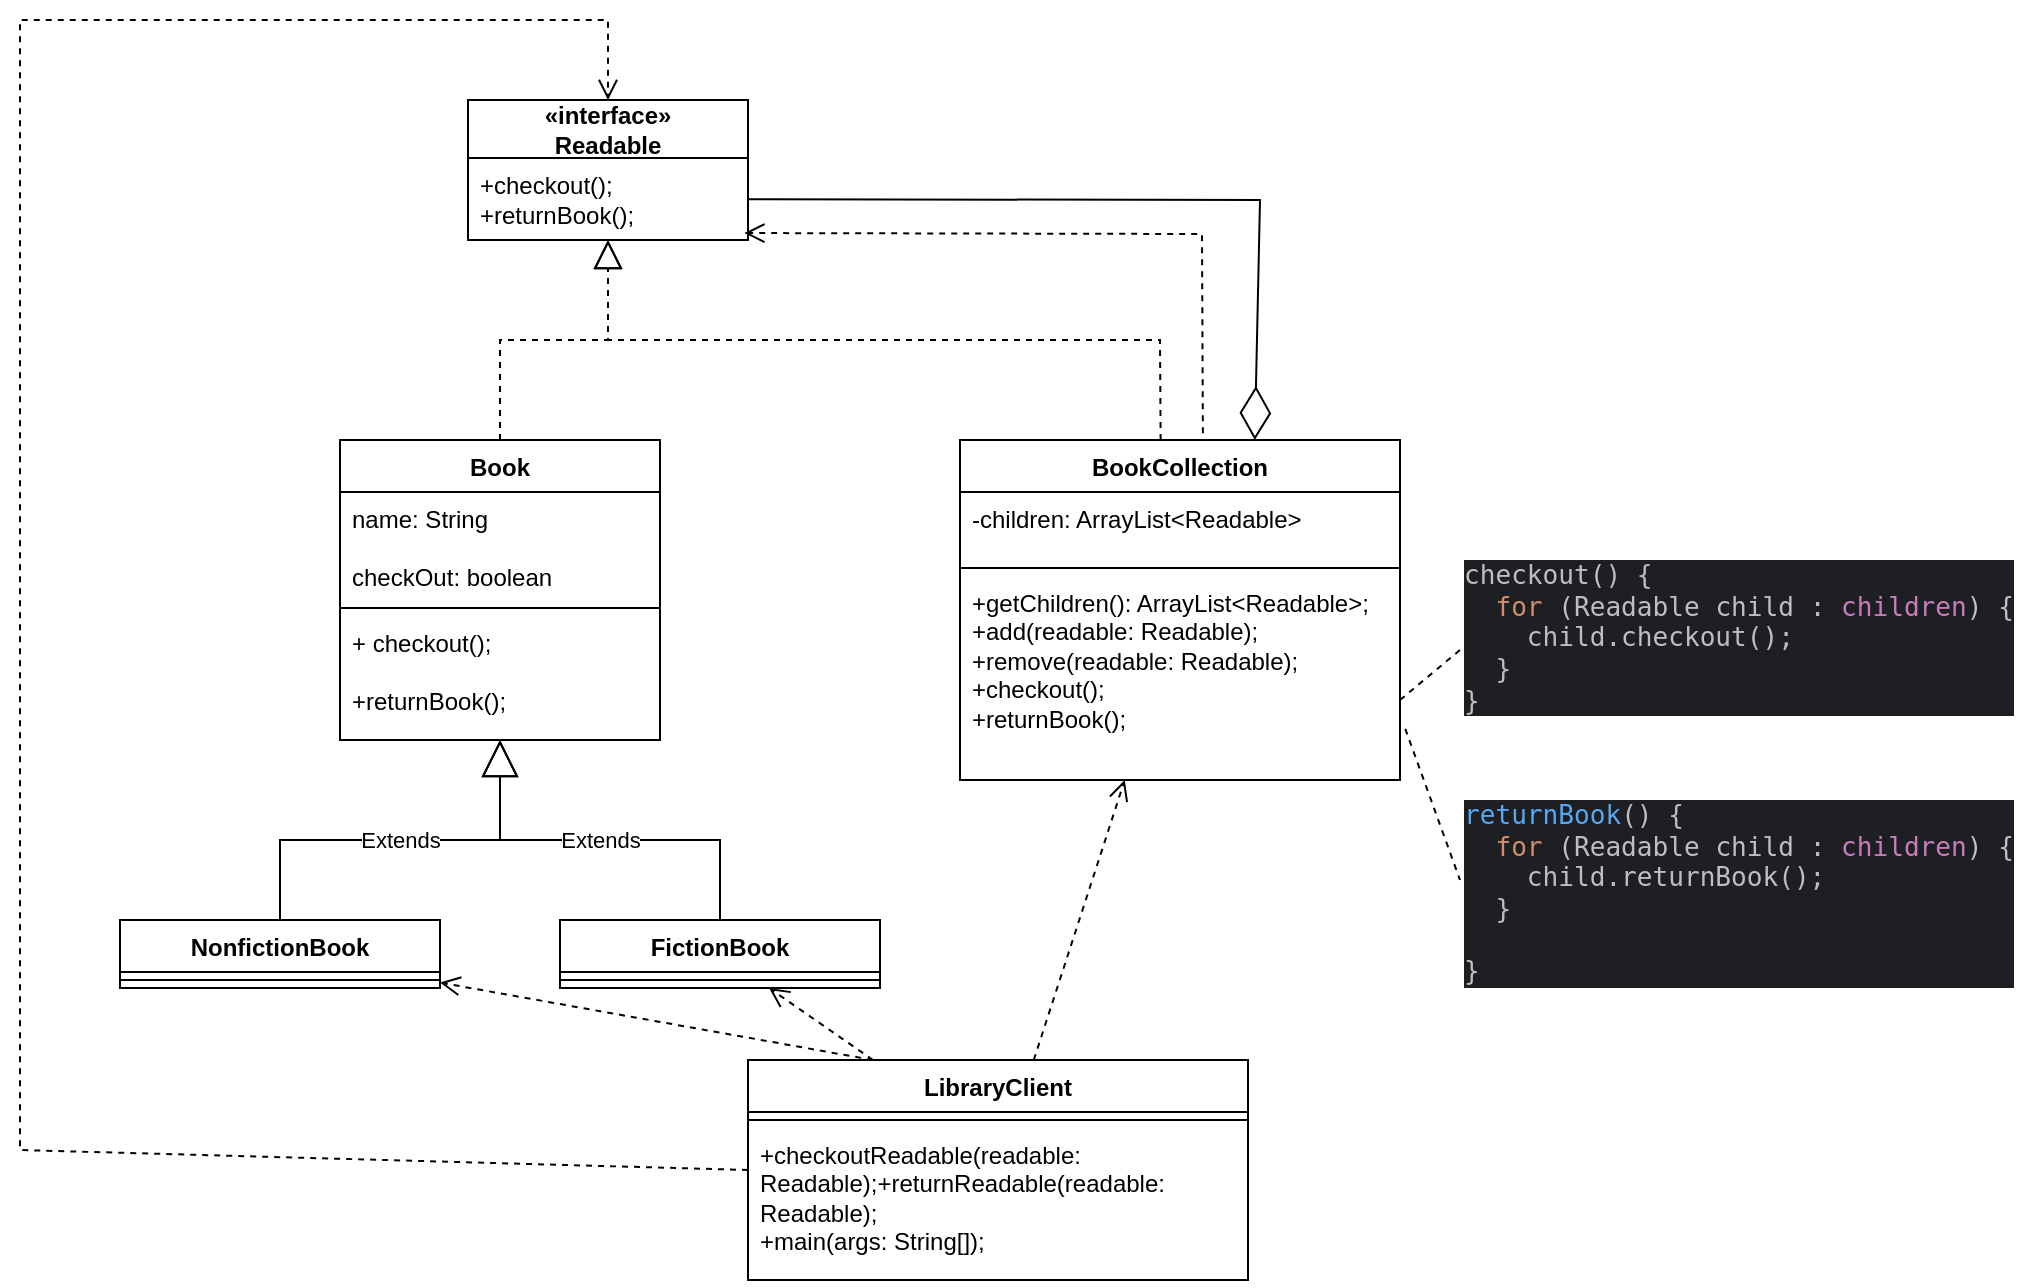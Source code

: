 <mxfile version="20.5.3" type="embed"><diagram id="C5RBs43oDa-KdzZeNtuy" name="Page-1"><mxGraphModel dx="560" dy="1488" grid="1" gridSize="10" guides="1" tooltips="1" connect="1" arrows="1" fold="1" page="1" pageScale="1" pageWidth="827" pageHeight="1169" math="0" shadow="0"><root><mxCell id="WIyWlLk6GJQsqaUBKTNV-0"/><mxCell id="WIyWlLk6GJQsqaUBKTNV-1" parent="WIyWlLk6GJQsqaUBKTNV-0"/><mxCell id="4gdQAfsDoQX2Zu8O-pw3-53" value="«interface»&lt;br&gt;Readable" style="swimlane;fontStyle=1;align=center;verticalAlign=middle;childLayout=stackLayout;horizontal=1;startSize=29;horizontalStack=0;resizeParent=1;resizeParentMax=0;resizeLast=0;collapsible=0;marginBottom=0;html=1;whiteSpace=wrap;" parent="WIyWlLk6GJQsqaUBKTNV-1" vertex="1"><mxGeometry x="274" y="40" width="140" height="70" as="geometry"/></mxCell><mxCell id="4gdQAfsDoQX2Zu8O-pw3-55" value="+checkout();&lt;br&gt;+returnBook();" style="text;html=1;strokeColor=none;fillColor=none;align=left;verticalAlign=middle;spacingLeft=4;spacingRight=4;overflow=hidden;rotatable=0;points=[[0,0.5],[1,0.5]];portConstraint=eastwest;whiteSpace=wrap;" parent="4gdQAfsDoQX2Zu8O-pw3-53" vertex="1"><mxGeometry y="29" width="140" height="41" as="geometry"/></mxCell><mxCell id="4gdQAfsDoQX2Zu8O-pw3-59" value="Book" style="swimlane;fontStyle=1;align=center;verticalAlign=top;childLayout=stackLayout;horizontal=1;startSize=26;horizontalStack=0;resizeParent=1;resizeParentMax=0;resizeLast=0;collapsible=1;marginBottom=0;whiteSpace=wrap;html=1;" parent="WIyWlLk6GJQsqaUBKTNV-1" vertex="1"><mxGeometry x="210" y="210" width="160" height="150" as="geometry"/></mxCell><mxCell id="4gdQAfsDoQX2Zu8O-pw3-60" value="name: String&lt;div&gt;&lt;br&gt;&lt;/div&gt;checkOut: boolean" style="text;strokeColor=none;fillColor=none;align=left;verticalAlign=top;spacingLeft=4;spacingRight=4;overflow=hidden;rotatable=0;points=[[0,0.5],[1,0.5]];portConstraint=eastwest;whiteSpace=wrap;html=1;" parent="4gdQAfsDoQX2Zu8O-pw3-59" vertex="1"><mxGeometry y="26" width="160" height="54" as="geometry"/></mxCell><mxCell id="4gdQAfsDoQX2Zu8O-pw3-61" value="" style="line;strokeWidth=1;fillColor=none;align=left;verticalAlign=middle;spacingTop=-1;spacingLeft=3;spacingRight=3;rotatable=0;labelPosition=right;points=[];portConstraint=eastwest;strokeColor=inherit;" parent="4gdQAfsDoQX2Zu8O-pw3-59" vertex="1"><mxGeometry y="80" width="160" height="8" as="geometry"/></mxCell><mxCell id="4gdQAfsDoQX2Zu8O-pw3-62" value="+ checkout();&lt;div&gt;&lt;br&gt;&lt;/div&gt;+returnBook();" style="text;strokeColor=none;fillColor=none;align=left;verticalAlign=top;spacingLeft=4;spacingRight=4;overflow=hidden;rotatable=0;points=[[0,0.5],[1,0.5]];portConstraint=eastwest;whiteSpace=wrap;html=1;" parent="4gdQAfsDoQX2Zu8O-pw3-59" vertex="1"><mxGeometry y="88" width="160" height="62" as="geometry"/></mxCell><mxCell id="4gdQAfsDoQX2Zu8O-pw3-83" value="" style="endArrow=block;dashed=1;endFill=0;endSize=12;html=1;rounded=0;entryX=0.5;entryY=1;entryDx=0;entryDy=0;exitX=0.5;exitY=0;exitDx=0;exitDy=0;" parent="WIyWlLk6GJQsqaUBKTNV-1" source="4gdQAfsDoQX2Zu8O-pw3-59" target="4gdQAfsDoQX2Zu8O-pw3-53" edge="1"><mxGeometry width="160" relative="1" as="geometry"><mxPoint x="310" y="210" as="sourcePoint"/><mxPoint x="470" y="210" as="targetPoint"/><Array as="points"><mxPoint x="290" y="160"/><mxPoint x="344" y="160"/></Array></mxGeometry></mxCell><mxCell id="4gdQAfsDoQX2Zu8O-pw3-84" value="NonfictionBook" style="swimlane;fontStyle=1;align=center;verticalAlign=top;childLayout=stackLayout;horizontal=1;startSize=26;horizontalStack=0;resizeParent=1;resizeParentMax=0;resizeLast=0;collapsible=1;marginBottom=0;whiteSpace=wrap;html=1;" parent="WIyWlLk6GJQsqaUBKTNV-1" vertex="1"><mxGeometry x="100" y="450" width="160" height="34" as="geometry"/></mxCell><mxCell id="4gdQAfsDoQX2Zu8O-pw3-86" value="" style="line;strokeWidth=1;fillColor=none;align=left;verticalAlign=middle;spacingTop=-1;spacingLeft=3;spacingRight=3;rotatable=0;labelPosition=right;points=[];portConstraint=eastwest;strokeColor=inherit;" parent="4gdQAfsDoQX2Zu8O-pw3-84" vertex="1"><mxGeometry y="26" width="160" height="8" as="geometry"/></mxCell><mxCell id="4gdQAfsDoQX2Zu8O-pw3-88" value="FictionBook&lt;div&gt;&lt;br/&gt;&lt;/div&gt;" style="swimlane;fontStyle=1;align=center;verticalAlign=top;childLayout=stackLayout;horizontal=1;startSize=26;horizontalStack=0;resizeParent=1;resizeParentMax=0;resizeLast=0;collapsible=1;marginBottom=0;whiteSpace=wrap;html=1;" parent="WIyWlLk6GJQsqaUBKTNV-1" vertex="1"><mxGeometry x="320" y="450" width="160" height="34" as="geometry"/></mxCell><mxCell id="4gdQAfsDoQX2Zu8O-pw3-90" value="" style="line;strokeWidth=1;fillColor=none;align=left;verticalAlign=middle;spacingTop=-1;spacingLeft=3;spacingRight=3;rotatable=0;labelPosition=right;points=[];portConstraint=eastwest;strokeColor=inherit;" parent="4gdQAfsDoQX2Zu8O-pw3-88" vertex="1"><mxGeometry y="26" width="160" height="8" as="geometry"/></mxCell><mxCell id="4gdQAfsDoQX2Zu8O-pw3-92" value="Extends" style="endArrow=block;endSize=16;endFill=0;html=1;rounded=0;exitX=0.5;exitY=0;exitDx=0;exitDy=0;" parent="WIyWlLk6GJQsqaUBKTNV-1" source="4gdQAfsDoQX2Zu8O-pw3-84" edge="1"><mxGeometry width="160" relative="1" as="geometry"><mxPoint x="290" y="340" as="sourcePoint"/><mxPoint x="290" y="360" as="targetPoint"/><Array as="points"><mxPoint x="180" y="410"/><mxPoint x="290" y="410"/></Array></mxGeometry></mxCell><mxCell id="4gdQAfsDoQX2Zu8O-pw3-93" value="Extends" style="endArrow=block;endSize=16;endFill=0;html=1;rounded=0;exitX=0.5;exitY=0;exitDx=0;exitDy=0;entryX=0.5;entryY=1;entryDx=0;entryDy=0;entryPerimeter=0;" parent="WIyWlLk6GJQsqaUBKTNV-1" source="4gdQAfsDoQX2Zu8O-pw3-88" target="4gdQAfsDoQX2Zu8O-pw3-62" edge="1"><mxGeometry width="160" relative="1" as="geometry"><mxPoint x="413" y="410" as="sourcePoint"/><mxPoint x="413" y="310" as="targetPoint"/><Array as="points"><mxPoint x="400" y="410"/><mxPoint x="290" y="410"/></Array></mxGeometry></mxCell><mxCell id="4gdQAfsDoQX2Zu8O-pw3-94" value="BookCollection" style="swimlane;fontStyle=1;align=center;verticalAlign=top;childLayout=stackLayout;horizontal=1;startSize=26;horizontalStack=0;resizeParent=1;resizeParentMax=0;resizeLast=0;collapsible=1;marginBottom=0;whiteSpace=wrap;html=1;" parent="WIyWlLk6GJQsqaUBKTNV-1" vertex="1"><mxGeometry x="520" y="210" width="220" height="170" as="geometry"/></mxCell><mxCell id="4gdQAfsDoQX2Zu8O-pw3-95" value="-children: ArrayList&amp;lt;Readable&amp;gt;&lt;br&gt;&lt;div&gt;&lt;br&gt;&lt;/div&gt;" style="text;strokeColor=none;fillColor=none;align=left;verticalAlign=top;spacingLeft=4;spacingRight=4;overflow=hidden;rotatable=0;points=[[0,0.5],[1,0.5]];portConstraint=eastwest;whiteSpace=wrap;html=1;" parent="4gdQAfsDoQX2Zu8O-pw3-94" vertex="1"><mxGeometry y="26" width="220" height="34" as="geometry"/></mxCell><mxCell id="4gdQAfsDoQX2Zu8O-pw3-96" value="" style="line;strokeWidth=1;fillColor=none;align=left;verticalAlign=middle;spacingTop=-1;spacingLeft=3;spacingRight=3;rotatable=0;labelPosition=right;points=[];portConstraint=eastwest;strokeColor=inherit;" parent="4gdQAfsDoQX2Zu8O-pw3-94" vertex="1"><mxGeometry y="60" width="220" height="8" as="geometry"/></mxCell><mxCell id="4gdQAfsDoQX2Zu8O-pw3-97" value="+getChildren(): ArrayList&amp;lt;Readable&amp;gt;;&lt;br&gt;+add(readable: Readable);&lt;br&gt;+remove(readable: Readable);&lt;br&gt;+checkout();&lt;br&gt;+returnBook();" style="text;strokeColor=none;fillColor=none;align=left;verticalAlign=top;spacingLeft=4;spacingRight=4;overflow=hidden;rotatable=0;points=[[0,0.5],[1,0.5]];portConstraint=eastwest;whiteSpace=wrap;html=1;" parent="4gdQAfsDoQX2Zu8O-pw3-94" vertex="1"><mxGeometry y="68" width="220" height="102" as="geometry"/></mxCell><mxCell id="4gdQAfsDoQX2Zu8O-pw3-98" value="" style="endArrow=block;dashed=1;endFill=0;endSize=12;html=1;rounded=0;exitX=0.456;exitY=0;exitDx=0;exitDy=0;exitPerimeter=0;" parent="WIyWlLk6GJQsqaUBKTNV-1" source="4gdQAfsDoQX2Zu8O-pw3-94" edge="1"><mxGeometry width="160" relative="1" as="geometry"><mxPoint x="466" y="200" as="sourcePoint"/><mxPoint x="344" y="110" as="targetPoint"/><Array as="points"><mxPoint x="620" y="160"/><mxPoint x="344" y="160"/></Array></mxGeometry></mxCell><mxCell id="4gdQAfsDoQX2Zu8O-pw3-102" value="&lt;div style=&quot;background-color:#1e1f22;color:#bcbec4&quot;&gt;&lt;pre style=&quot;font-family:'JetBrains Mono',monospace;font-size:9.8pt;&quot;&gt;checkout() {&lt;br&gt;  &lt;span style=&quot;color:#cf8e6d;&quot;&gt;for &lt;/span&gt;(Readable child : &lt;span style=&quot;color:#c77dbb;&quot;&gt;children&lt;/span&gt;) {&lt;br&gt;    child.checkout();&lt;br&gt;  }&lt;br&gt;}&lt;/pre&gt;&lt;/div&gt;" style="text;whiteSpace=wrap;html=1;" parent="WIyWlLk6GJQsqaUBKTNV-1" vertex="1"><mxGeometry x="770" y="250" width="280" height="130" as="geometry"/></mxCell><mxCell id="4gdQAfsDoQX2Zu8O-pw3-104" value="" style="endArrow=none;dashed=1;html=1;rounded=0;entryX=0;entryY=0.5;entryDx=0;entryDy=0;" parent="WIyWlLk6GJQsqaUBKTNV-1" target="4gdQAfsDoQX2Zu8O-pw3-102" edge="1"><mxGeometry width="50" height="50" relative="1" as="geometry"><mxPoint x="740" y="340" as="sourcePoint"/><mxPoint x="630" y="430" as="targetPoint"/></mxGeometry></mxCell><mxCell id="4gdQAfsDoQX2Zu8O-pw3-105" value="&lt;div style=&quot;background-color:#1e1f22;color:#bcbec4&quot;&gt;&lt;pre style=&quot;font-family:'JetBrains Mono',monospace;font-size:9.8pt;&quot;&gt;&lt;span style=&quot;color:#56a8f5;&quot;&gt;returnBook&lt;/span&gt;() {&lt;br&gt;  &lt;span style=&quot;color:#cf8e6d;&quot;&gt;for &lt;/span&gt;(Readable child : &lt;span style=&quot;color:#c77dbb;&quot;&gt;children&lt;/span&gt;) {&lt;br&gt;    child.returnBook();&lt;br&gt;  }&lt;br&gt;&lt;br&gt;}&lt;/pre&gt;&lt;/div&gt;" style="text;whiteSpace=wrap;html=1;" parent="WIyWlLk6GJQsqaUBKTNV-1" vertex="1"><mxGeometry x="770" y="370" width="250" height="120" as="geometry"/></mxCell><mxCell id="4gdQAfsDoQX2Zu8O-pw3-106" value="" style="endArrow=none;dashed=1;html=1;rounded=0;entryX=0;entryY=0.5;entryDx=0;entryDy=0;exitX=1.012;exitY=0.749;exitDx=0;exitDy=0;exitPerimeter=0;" parent="WIyWlLk6GJQsqaUBKTNV-1" source="4gdQAfsDoQX2Zu8O-pw3-97" target="4gdQAfsDoQX2Zu8O-pw3-105" edge="1"><mxGeometry width="50" height="50" relative="1" as="geometry"><mxPoint x="750" y="350" as="sourcePoint"/><mxPoint x="820" y="325" as="targetPoint"/></mxGeometry></mxCell><mxCell id="4gdQAfsDoQX2Zu8O-pw3-107" value="LibraryClient" style="swimlane;fontStyle=1;align=center;verticalAlign=top;childLayout=stackLayout;horizontal=1;startSize=26;horizontalStack=0;resizeParent=1;resizeParentMax=0;resizeLast=0;collapsible=1;marginBottom=0;whiteSpace=wrap;html=1;" parent="WIyWlLk6GJQsqaUBKTNV-1" vertex="1"><mxGeometry x="414" y="520" width="250" height="110" as="geometry"/></mxCell><mxCell id="4gdQAfsDoQX2Zu8O-pw3-109" value="" style="line;strokeWidth=1;fillColor=none;align=left;verticalAlign=middle;spacingTop=-1;spacingLeft=3;spacingRight=3;rotatable=0;labelPosition=right;points=[];portConstraint=eastwest;strokeColor=inherit;" parent="4gdQAfsDoQX2Zu8O-pw3-107" vertex="1"><mxGeometry y="26" width="250" height="8" as="geometry"/></mxCell><mxCell id="4gdQAfsDoQX2Zu8O-pw3-110" value="+checkoutReadable(readable: Readable);+returnReadable(readable: Readable);&lt;br&gt;+main(args: String[]);" style="text;strokeColor=none;fillColor=none;align=left;verticalAlign=top;spacingLeft=4;spacingRight=4;overflow=hidden;rotatable=0;points=[[0,0.5],[1,0.5]];portConstraint=eastwest;whiteSpace=wrap;html=1;" parent="4gdQAfsDoQX2Zu8O-pw3-107" vertex="1"><mxGeometry y="34" width="250" height="76" as="geometry"/></mxCell><mxCell id="4gdQAfsDoQX2Zu8O-pw3-112" value="" style="endArrow=diamondThin;endFill=0;endSize=24;html=1;rounded=0;entryX=0.67;entryY=0;entryDx=0;entryDy=0;entryPerimeter=0;" parent="WIyWlLk6GJQsqaUBKTNV-1" source="4gdQAfsDoQX2Zu8O-pw3-55" target="4gdQAfsDoQX2Zu8O-pw3-94" edge="1"><mxGeometry width="160" relative="1" as="geometry"><mxPoint x="390" y="-40" as="sourcePoint"/><mxPoint x="550" y="-40" as="targetPoint"/><Array as="points"><mxPoint x="670" y="90"/></Array></mxGeometry></mxCell><mxCell id="4gdQAfsDoQX2Zu8O-pw3-116" value="" style="html=1;verticalAlign=bottom;endArrow=open;dashed=1;endSize=8;curved=0;rounded=0;exitX=0.552;exitY=-0.02;exitDx=0;exitDy=0;exitPerimeter=0;entryX=0.987;entryY=0.915;entryDx=0;entryDy=0;entryPerimeter=0;" parent="WIyWlLk6GJQsqaUBKTNV-1" source="4gdQAfsDoQX2Zu8O-pw3-94" target="4gdQAfsDoQX2Zu8O-pw3-55" edge="1"><mxGeometry relative="1" as="geometry"><mxPoint x="890" y="120" as="sourcePoint"/><mxPoint x="810" y="120" as="targetPoint"/><Array as="points"><mxPoint x="641" y="107"/></Array></mxGeometry></mxCell><mxCell id="4gdQAfsDoQX2Zu8O-pw3-117" value="" style="html=1;verticalAlign=bottom;endArrow=open;dashed=1;endSize=8;curved=0;rounded=0;exitX=0;exitY=0.5;exitDx=0;exitDy=0;entryX=0.5;entryY=0;entryDx=0;entryDy=0;" parent="WIyWlLk6GJQsqaUBKTNV-1" source="4gdQAfsDoQX2Zu8O-pw3-107" target="4gdQAfsDoQX2Zu8O-pw3-53" edge="1"><mxGeometry relative="1" as="geometry"><mxPoint x="629" y="50" as="sourcePoint"/><mxPoint x="400" y="-50" as="targetPoint"/><Array as="points"><mxPoint x="50" y="565"/><mxPoint x="50"/><mxPoint x="344"/></Array></mxGeometry></mxCell><mxCell id="4gdQAfsDoQX2Zu8O-pw3-118" value="" style="html=1;verticalAlign=bottom;endArrow=open;dashed=1;endSize=8;curved=0;rounded=0;exitX=0.25;exitY=0;exitDx=0;exitDy=0;" parent="WIyWlLk6GJQsqaUBKTNV-1" source="4gdQAfsDoQX2Zu8O-pw3-107" target="4gdQAfsDoQX2Zu8O-pw3-88" edge="1"><mxGeometry relative="1" as="geometry"><mxPoint x="456" y="510" as="sourcePoint"/><mxPoint x="190" y="585" as="targetPoint"/><Array as="points"/></mxGeometry></mxCell><mxCell id="4gdQAfsDoQX2Zu8O-pw3-119" value="" style="html=1;verticalAlign=bottom;endArrow=open;dashed=1;endSize=8;curved=0;rounded=0;exitX=0.25;exitY=0;exitDx=0;exitDy=0;" parent="WIyWlLk6GJQsqaUBKTNV-1" source="4gdQAfsDoQX2Zu8O-pw3-107" target="4gdQAfsDoQX2Zu8O-pw3-84" edge="1"><mxGeometry relative="1" as="geometry"><mxPoint x="447" y="595" as="sourcePoint"/><mxPoint x="381" y="494" as="targetPoint"/><Array as="points"/></mxGeometry></mxCell><mxCell id="4gdQAfsDoQX2Zu8O-pw3-120" value="" style="html=1;verticalAlign=bottom;endArrow=open;dashed=1;endSize=8;curved=0;rounded=0;" parent="WIyWlLk6GJQsqaUBKTNV-1" source="4gdQAfsDoQX2Zu8O-pw3-107" target="4gdQAfsDoQX2Zu8O-pw3-94" edge="1"><mxGeometry relative="1" as="geometry"><mxPoint x="576" y="571" as="sourcePoint"/><mxPoint x="510" y="470" as="targetPoint"/><Array as="points"/></mxGeometry></mxCell></root></mxGraphModel></diagram></mxfile>